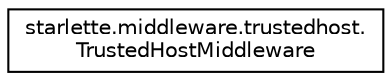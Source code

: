 digraph "Graphical Class Hierarchy"
{
 // LATEX_PDF_SIZE
  edge [fontname="Helvetica",fontsize="10",labelfontname="Helvetica",labelfontsize="10"];
  node [fontname="Helvetica",fontsize="10",shape=record];
  rankdir="LR";
  Node0 [label="starlette.middleware.trustedhost.\lTrustedHostMiddleware",height=0.2,width=0.4,color="black", fillcolor="white", style="filled",URL="$classstarlette_1_1middleware_1_1trustedhost_1_1TrustedHostMiddleware.html",tooltip=" "];
}

